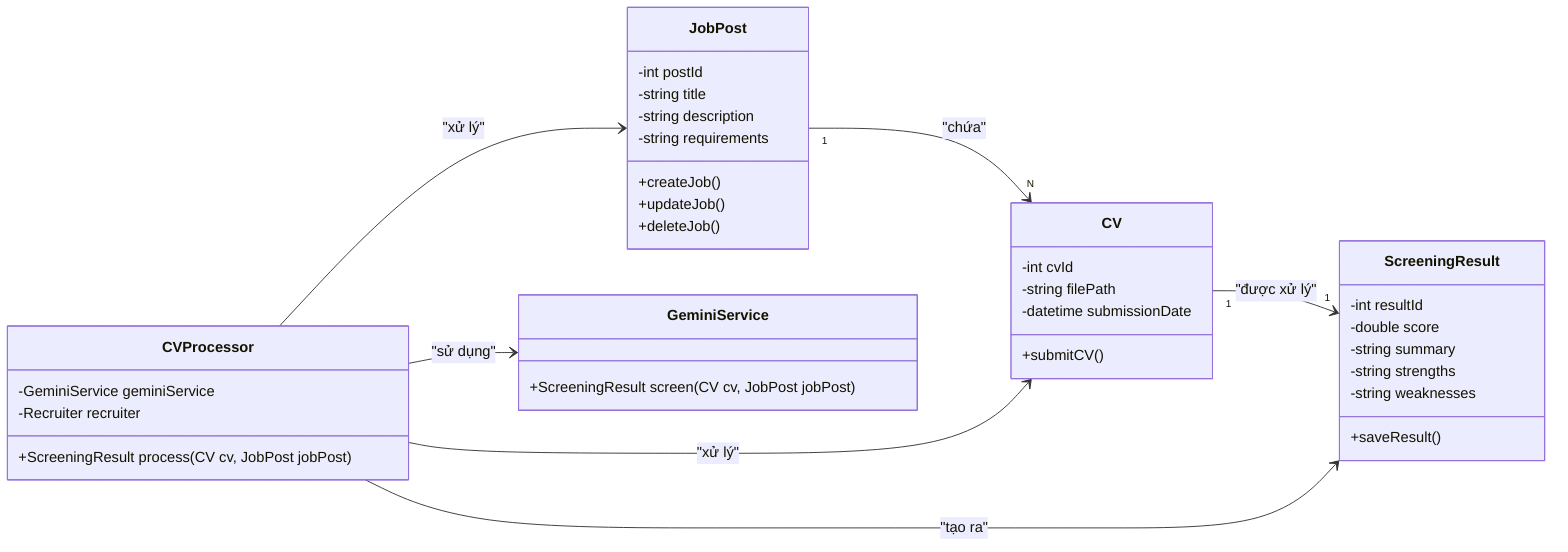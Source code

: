 classDiagram
    direction LR
    class JobPost {
        -int postId
        -string title
        -string description
        -string requirements
        +createJob()
        +updateJob()
        +deleteJob()
    }

    class CV {
        -int cvId
        -string filePath
        -datetime submissionDate
        +submitCV()
    }

    class ScreeningResult {
        -int resultId
        -double score
        -string summary
        -string strengths
        -string weaknesses
        +saveResult()
    }

    class GeminiService {
        +ScreeningResult screen(CV cv, JobPost jobPost)
    }

    class CVProcessor {
        -GeminiService geminiService
        -Recruiter recruiter
        +ScreeningResult process(CV cv, JobPost jobPost)
    }

    JobPost "1" --> "N" CV : "chứa"
    CV "1" --> "1" ScreeningResult : "được xử lý"
    CVProcessor --> GeminiService : "sử dụng"
    CVProcessor --> CV : "xử lý"
    CVProcessor --> JobPost : "xử lý"
    CVProcessor --> ScreeningResult : "tạo ra"